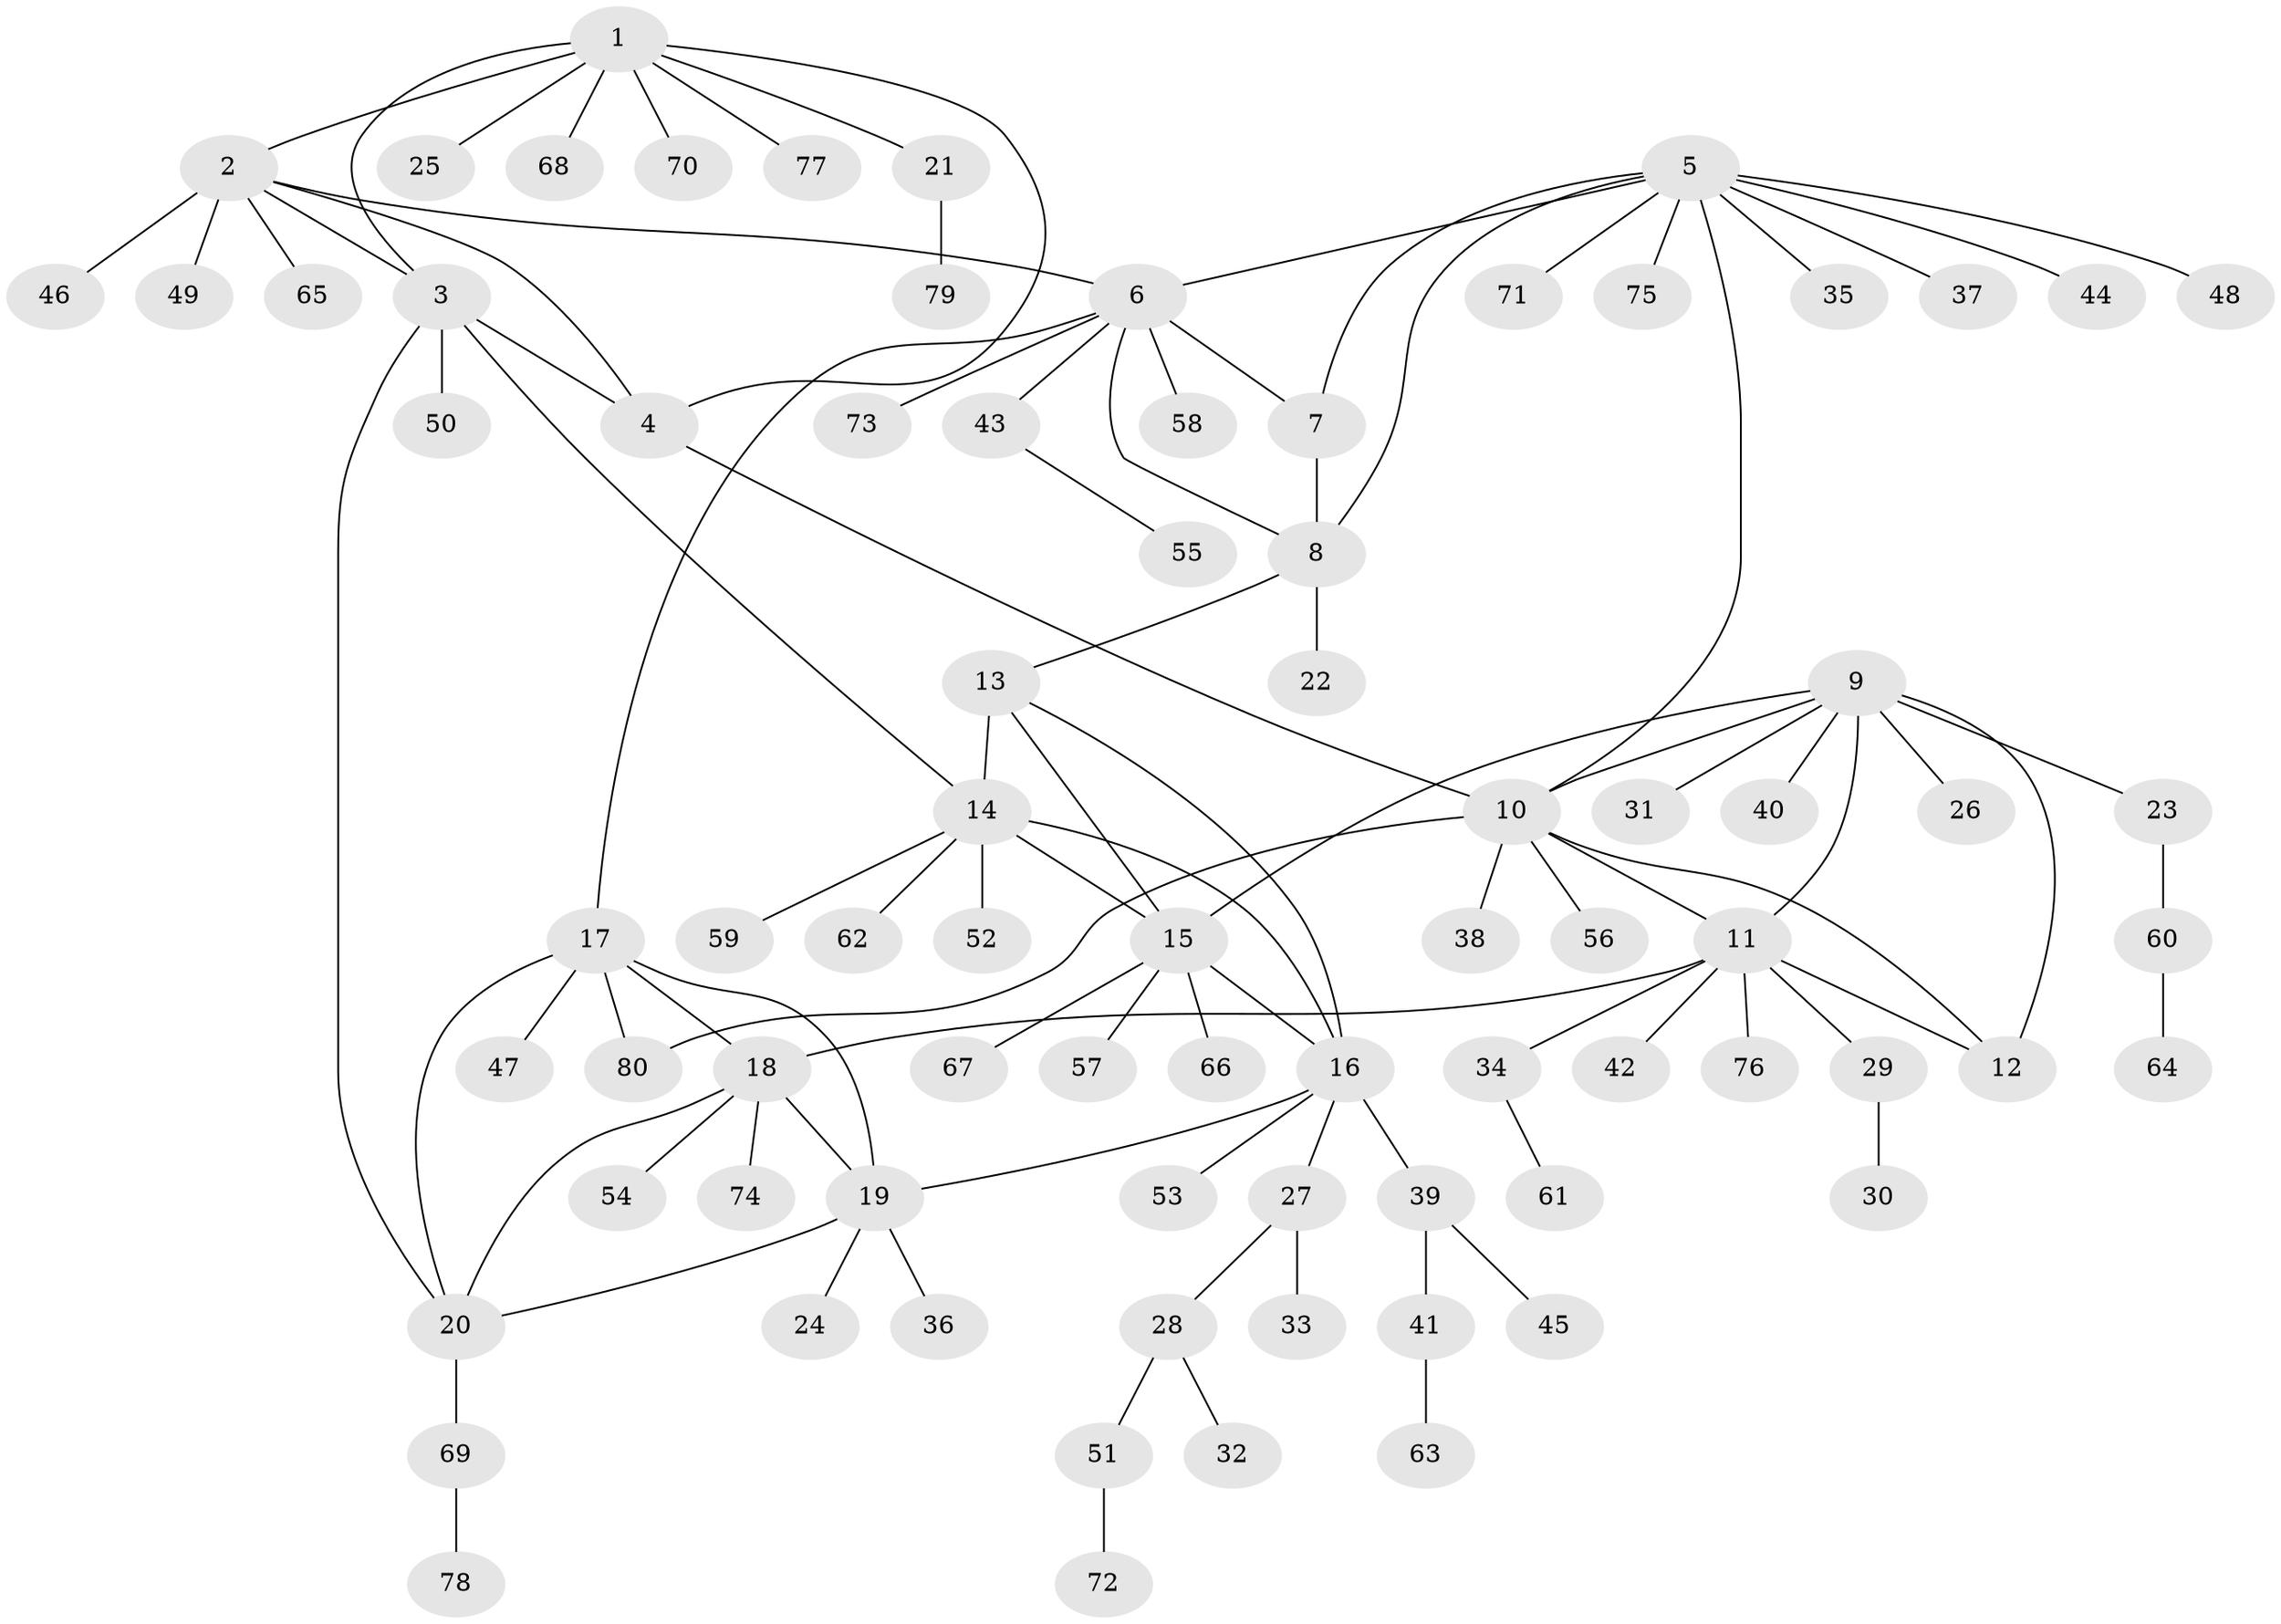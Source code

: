 // Generated by graph-tools (version 1.1) at 2025/26/03/09/25 03:26:41]
// undirected, 80 vertices, 101 edges
graph export_dot {
graph [start="1"]
  node [color=gray90,style=filled];
  1;
  2;
  3;
  4;
  5;
  6;
  7;
  8;
  9;
  10;
  11;
  12;
  13;
  14;
  15;
  16;
  17;
  18;
  19;
  20;
  21;
  22;
  23;
  24;
  25;
  26;
  27;
  28;
  29;
  30;
  31;
  32;
  33;
  34;
  35;
  36;
  37;
  38;
  39;
  40;
  41;
  42;
  43;
  44;
  45;
  46;
  47;
  48;
  49;
  50;
  51;
  52;
  53;
  54;
  55;
  56;
  57;
  58;
  59;
  60;
  61;
  62;
  63;
  64;
  65;
  66;
  67;
  68;
  69;
  70;
  71;
  72;
  73;
  74;
  75;
  76;
  77;
  78;
  79;
  80;
  1 -- 2;
  1 -- 3;
  1 -- 4;
  1 -- 21;
  1 -- 25;
  1 -- 68;
  1 -- 70;
  1 -- 77;
  2 -- 3;
  2 -- 4;
  2 -- 6;
  2 -- 46;
  2 -- 49;
  2 -- 65;
  3 -- 4;
  3 -- 14;
  3 -- 20;
  3 -- 50;
  4 -- 10;
  5 -- 6;
  5 -- 7;
  5 -- 8;
  5 -- 10;
  5 -- 35;
  5 -- 37;
  5 -- 44;
  5 -- 48;
  5 -- 71;
  5 -- 75;
  6 -- 7;
  6 -- 8;
  6 -- 17;
  6 -- 43;
  6 -- 58;
  6 -- 73;
  7 -- 8;
  8 -- 13;
  8 -- 22;
  9 -- 10;
  9 -- 11;
  9 -- 12;
  9 -- 15;
  9 -- 23;
  9 -- 26;
  9 -- 31;
  9 -- 40;
  10 -- 11;
  10 -- 12;
  10 -- 38;
  10 -- 56;
  10 -- 80;
  11 -- 12;
  11 -- 18;
  11 -- 29;
  11 -- 34;
  11 -- 42;
  11 -- 76;
  13 -- 14;
  13 -- 15;
  13 -- 16;
  14 -- 15;
  14 -- 16;
  14 -- 52;
  14 -- 59;
  14 -- 62;
  15 -- 16;
  15 -- 57;
  15 -- 66;
  15 -- 67;
  16 -- 19;
  16 -- 27;
  16 -- 39;
  16 -- 53;
  17 -- 18;
  17 -- 19;
  17 -- 20;
  17 -- 47;
  17 -- 80;
  18 -- 19;
  18 -- 20;
  18 -- 54;
  18 -- 74;
  19 -- 20;
  19 -- 24;
  19 -- 36;
  20 -- 69;
  21 -- 79;
  23 -- 60;
  27 -- 28;
  27 -- 33;
  28 -- 32;
  28 -- 51;
  29 -- 30;
  34 -- 61;
  39 -- 41;
  39 -- 45;
  41 -- 63;
  43 -- 55;
  51 -- 72;
  60 -- 64;
  69 -- 78;
}
